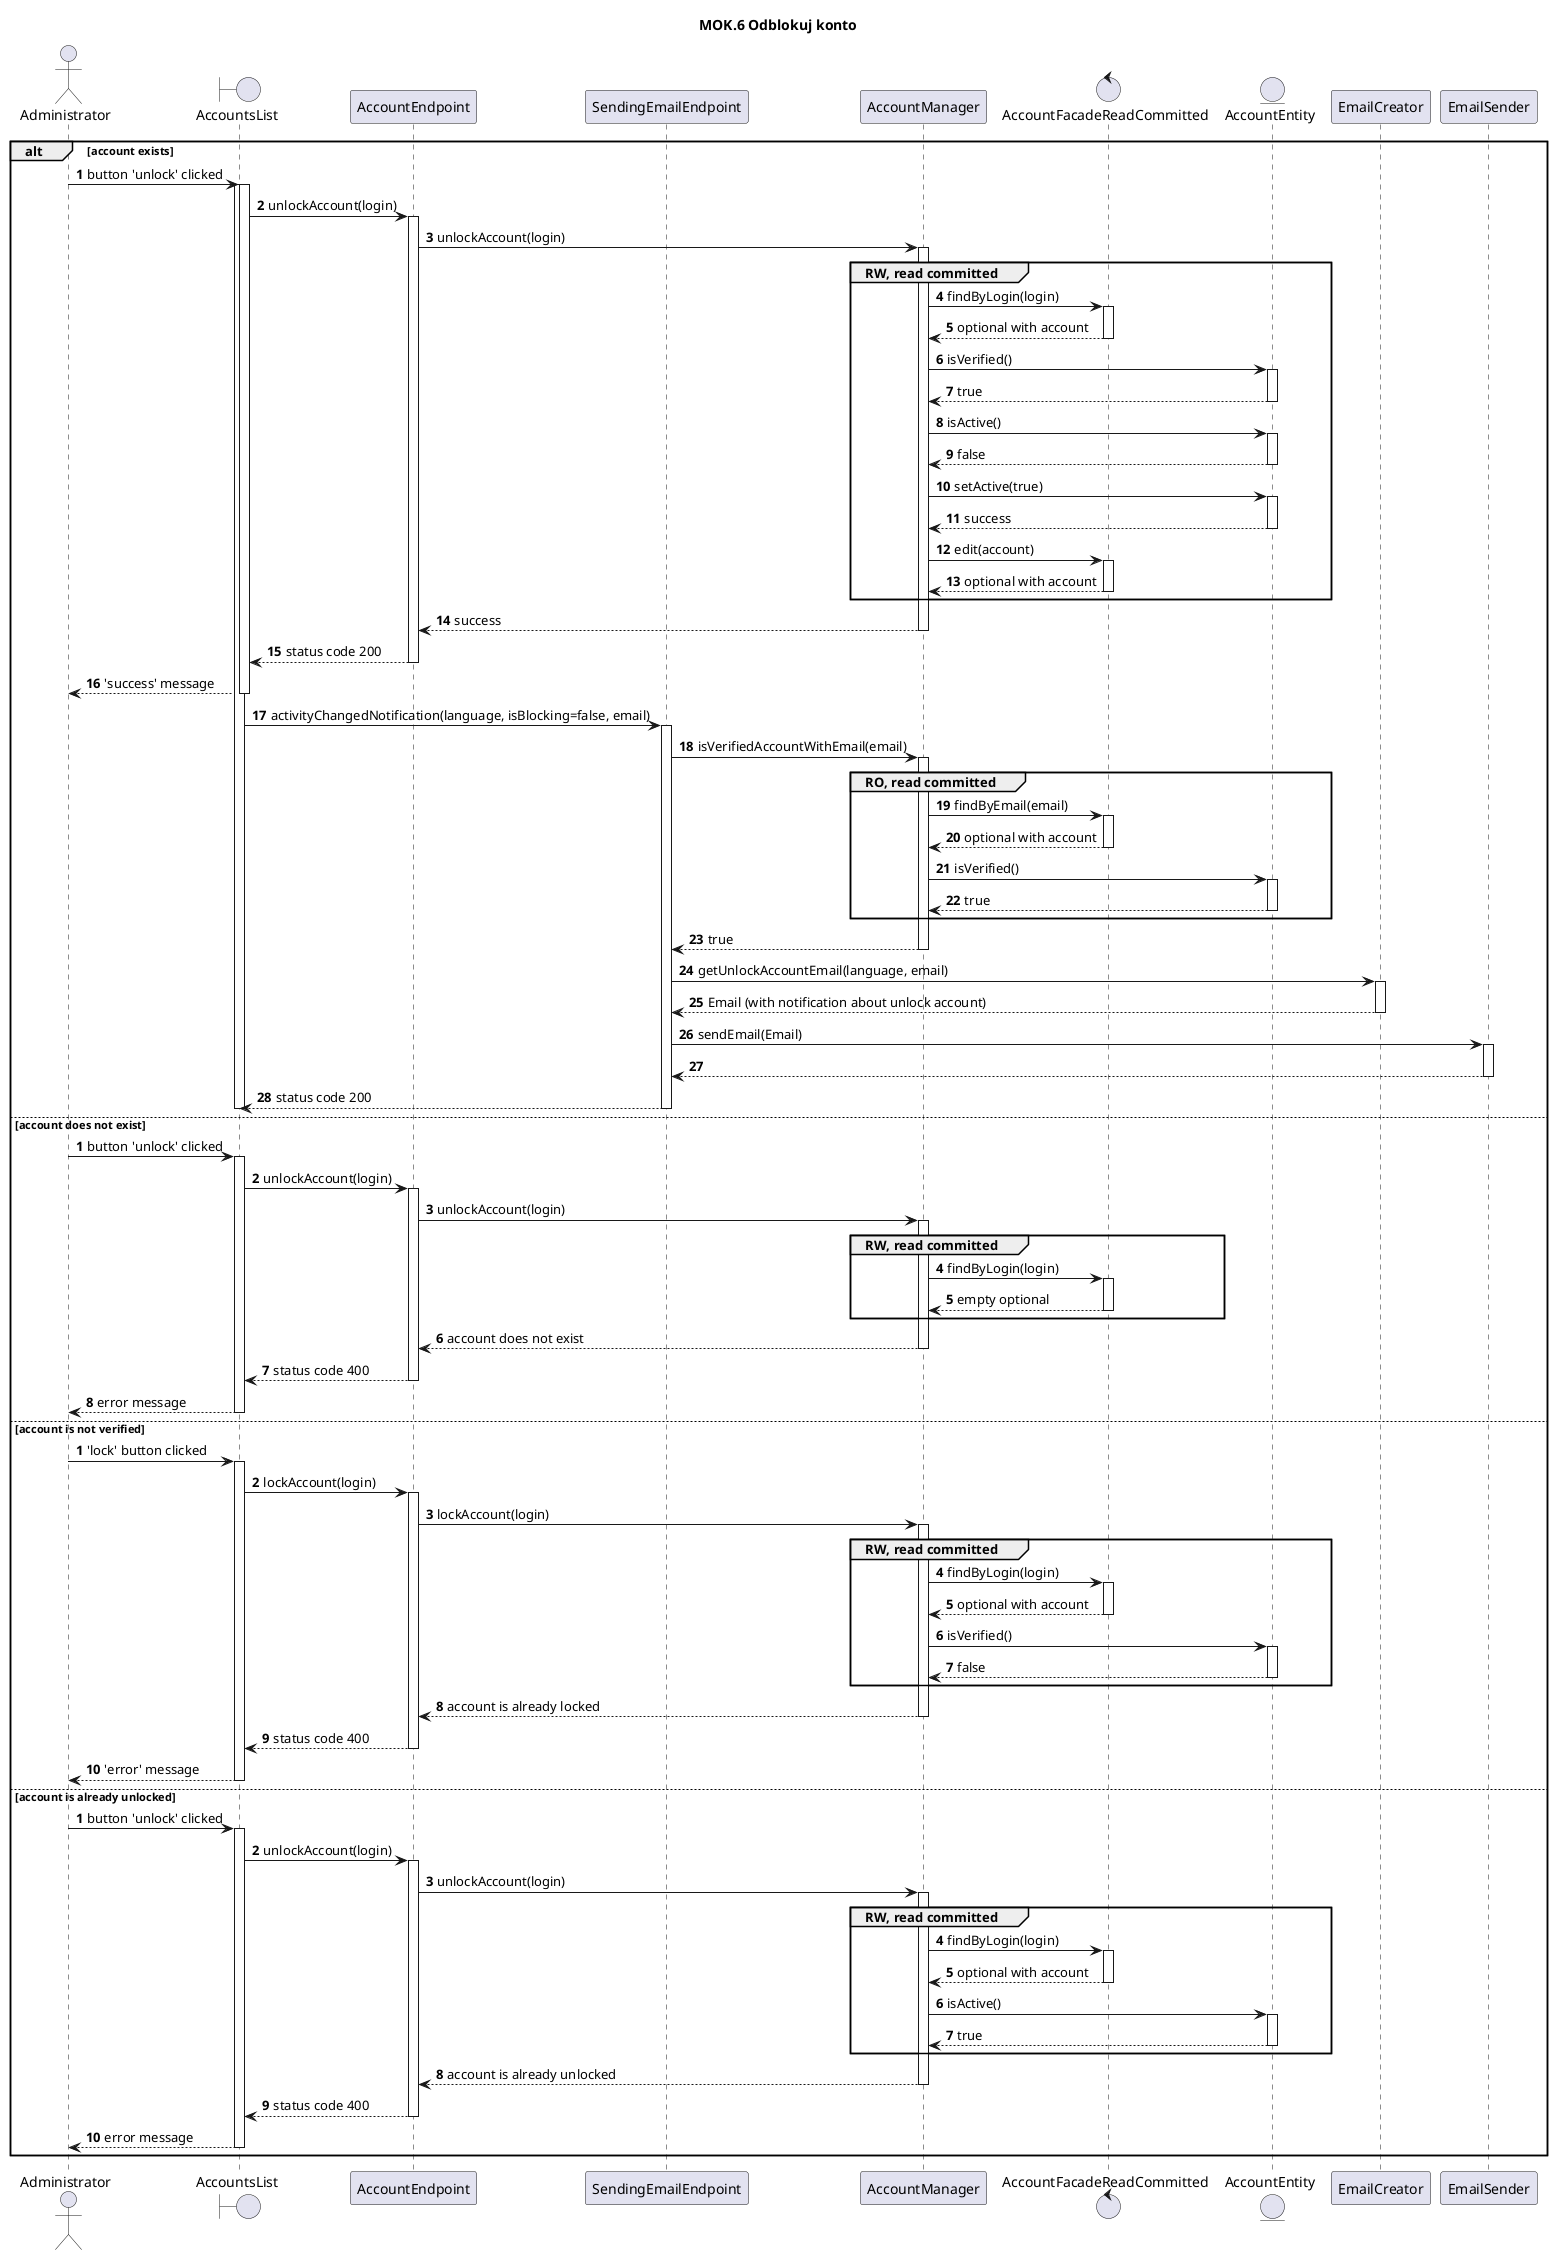 @startuml

title
MOK.6 Odblokuj konto
end title

autoactivate on
actor Administrator
boundary AccountsList
participant AccountEndpoint
participant SendingEmailEndpoint
participant AccountManager
control AccountFacadeReadCommitted
entity AccountEntity
alt account exists
autonumber
    Administrator -> AccountsList: button 'unlock' clicked
        activate AccountsList
        AccountsList -> AccountEndpoint: unlockAccount(login)
                AccountEndpoint -> AccountManager: unlockAccount(login)
                    group RW, read committed
                    AccountManager -> AccountFacadeReadCommitted: findByLogin(login)
                    return optional with account
                    AccountManager -> AccountEntity: isVerified()
                    return true
                    AccountManager -> AccountEntity: isActive()
                    return false
                    AccountManager -> AccountEntity: setActive(true)
                    return success
                    AccountManager -> AccountFacadeReadCommitted: edit(account)
                    return optional with account
                    end
                return success
        return status code 200
    return 'success' message
    AccountsList -> SendingEmailEndpoint: activityChangedNotification(language, isBlocking=false, email)
            SendingEmailEndpoint -> AccountManager: isVerifiedAccountWithEmail(email)
                group RO, read committed
                AccountManager -> AccountFacadeReadCommitted: findByEmail(email)
                return optional with account
                AccountManager -> AccountEntity: isVerified()
                return true
                end
            return true
            SendingEmailEndpoint -> EmailCreator: getUnlockAccountEmail(language, email)
            return Email (with notification about unlock account)
            SendingEmailEndpoint -> EmailSender: sendEmail(Email)
            return
    return status code 200
    deactivate AccountsList
else account does not exist
autonumber
     Administrator -> AccountsList: button 'unlock' clicked
        AccountsList -> AccountEndpoint: unlockAccount(login)
                AccountEndpoint -> AccountManager: unlockAccount(login)
                    group RW, read committed
                    AccountManager -> AccountFacadeReadCommitted: findByLogin(login)
                    return empty optional
                    end
                return account does not exist
        return status code 400
     return error message
 else account is not verified
 autonumber
      Administrator -> AccountsList: 'lock' button clicked
          AccountsList -> AccountEndpoint: lockAccount(login)
              AccountEndpoint -> AccountManager: lockAccount(login)
                  group RW, read committed
                      AccountManager -> AccountFacadeReadCommitted: findByLogin(login)
                      return optional with account
                      AccountManager -> AccountEntity: isVerified()
                      return false
                  end
              return account is already locked
          return status code 400
      return 'error' message
else account is already unlocked
autonumber
     Administrator -> AccountsList: button 'unlock' clicked
         AccountsList -> AccountEndpoint: unlockAccount(login)
                 AccountEndpoint -> AccountManager: unlockAccount(login)
                     group RW, read committed
                     AccountManager -> AccountFacadeReadCommitted: findByLogin(login)
                     return optional with account
                     AccountManager -> AccountEntity: isActive()
                     return true
                     end
                 return account is already unlocked
         return status code 400
     return error message
end
@enduml
